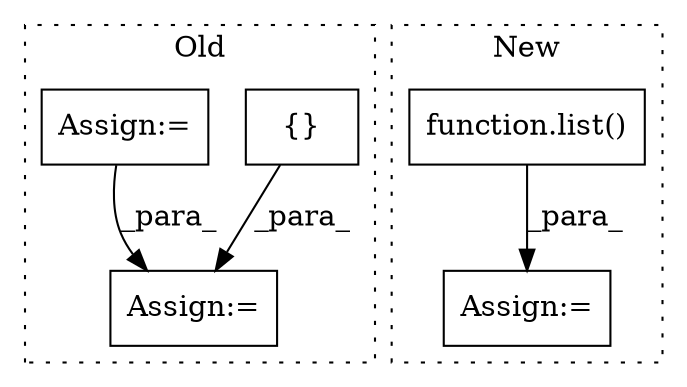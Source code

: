 digraph G {
subgraph cluster0 {
1 [label="{}" a="59" s="6258,6263" l="1,0" shape="box"];
4 [label="Assign:=" a="68" s="6575" l="3" shape="box"];
5 [label="Assign:=" a="68" s="6298" l="3" shape="box"];
label = "Old";
style="dotted";
}
subgraph cluster1 {
2 [label="function.list()" a="75" s="6493,6501" l="5,1" shape="box"];
3 [label="Assign:=" a="68" s="6490" l="3" shape="box"];
label = "New";
style="dotted";
}
1 -> 4 [label="_para_"];
2 -> 3 [label="_para_"];
5 -> 4 [label="_para_"];
}